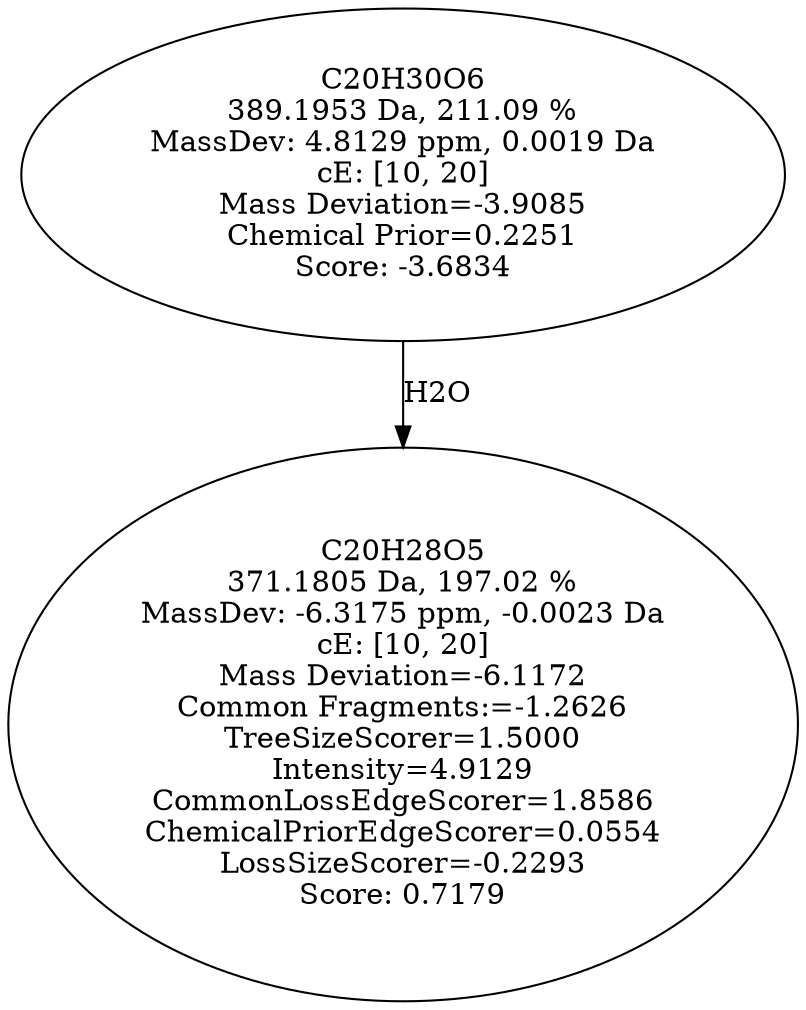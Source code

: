 strict digraph {
v1 [label="C20H28O5\n371.1805 Da, 197.02 %\nMassDev: -6.3175 ppm, -0.0023 Da\ncE: [10, 20]\nMass Deviation=-6.1172\nCommon Fragments:=-1.2626\nTreeSizeScorer=1.5000\nIntensity=4.9129\nCommonLossEdgeScorer=1.8586\nChemicalPriorEdgeScorer=0.0554\nLossSizeScorer=-0.2293\nScore: 0.7179"];
v2 [label="C20H30O6\n389.1953 Da, 211.09 %\nMassDev: 4.8129 ppm, 0.0019 Da\ncE: [10, 20]\nMass Deviation=-3.9085\nChemical Prior=0.2251\nScore: -3.6834"];
v2 -> v1 [label="H2O"];
}